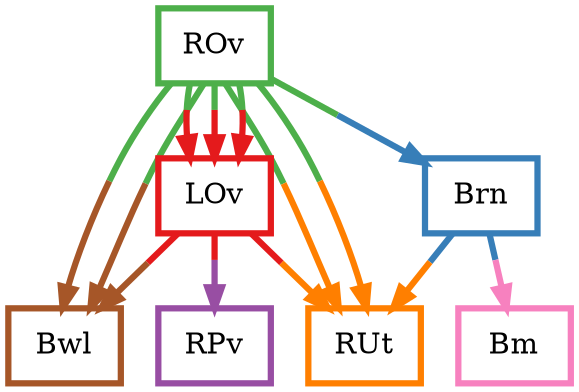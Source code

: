 digraph barS {
	{
		rank=same
	4 [shape=box,penwidth=3,colorscheme=set19,color=3,label="ROv"]
	}
	{
		rank=same
		6 [shape=box,penwidth=3,colorscheme=set19,color=5,label="RUt"]
		5 [shape=box,penwidth=3,colorscheme=set19,color=4,label="RPv"]
		2 [shape=box,penwidth=3,colorscheme=set19,color=7,label="Bwl"]
		0 [shape=box,penwidth=3,colorscheme=set19,color=8,label="Bm"]
	}
	3 [shape=box,penwidth=3,colorscheme=set19,color=1,label="LOv"]
	1 [shape=box,penwidth=3,colorscheme=set19,color=2,label="Brn"]
	4 -> 1 [penwidth=3,colorscheme=set19,color="3;0.5:2"]
	4 -> 3 [penwidth=3,colorscheme=set19,color="3;0.5:1"]
	4 -> 2 [penwidth=3,colorscheme=set19,color="3;0.5:7"]
	4 -> 6 [penwidth=3,colorscheme=set19,color="3;0.5:5"]
	4 -> 3 [penwidth=3,colorscheme=set19,color="3;0.5:1"]
	4 -> 3 [penwidth=3,colorscheme=set19,color="3;0.5:1"]
	4 -> 2 [penwidth=3,colorscheme=set19,color="3;0.5:7"]
	4 -> 6 [penwidth=3,colorscheme=set19,color="3;0.5:5"]
	3 -> 2 [penwidth=3,colorscheme=set19,color="1;0.5:7"]
	3 -> 5 [penwidth=3,colorscheme=set19,color="1;0.5:4"]
	3 -> 6 [penwidth=3,colorscheme=set19,color="1;0.5:5"]
	1 -> 0 [penwidth=3,colorscheme=set19,color="2;0.5:8"]
	1 -> 6 [penwidth=3,colorscheme=set19,color="2;0.5:5"]
}
